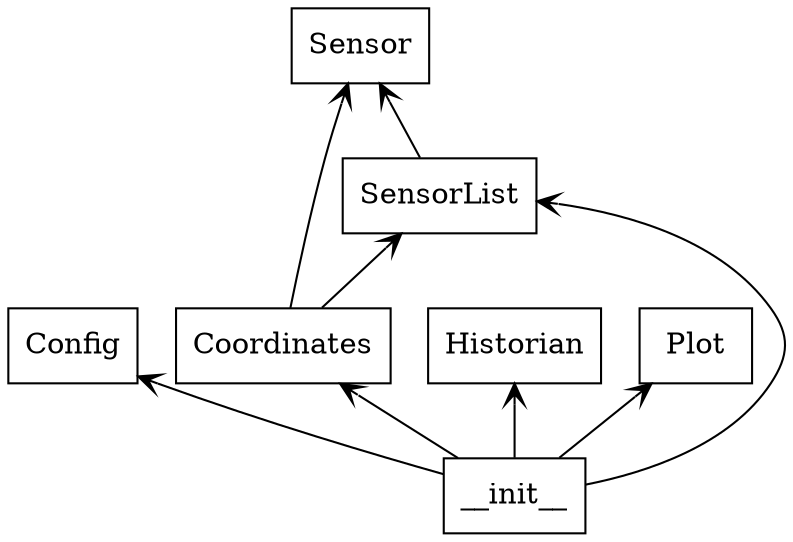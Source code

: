 digraph "packages" {
charset="utf-8"
rankdir=BT
"0" [label="Config", shape="box"];
"1" [label="Coordinates", shape="box"];
"2" [label="Historian", shape="box"];
"3" [label="Plot", shape="box"];
"4" [label="Sensor", shape="box"];
"5" [label="SensorList", shape="box"];
"6" [label="__init__", shape="box"];
"1" -> "4" [arrowhead="open", arrowtail="none"];
"1" -> "5" [arrowhead="open", arrowtail="none"];
"5" -> "4" [arrowhead="open", arrowtail="none"];
"6" -> "0" [arrowhead="open", arrowtail="none"];
"6" -> "1" [arrowhead="open", arrowtail="none"];
"6" -> "2" [arrowhead="open", arrowtail="none"];
"6" -> "3" [arrowhead="open", arrowtail="none"];
"6" -> "5" [arrowhead="open", arrowtail="none"];
}
